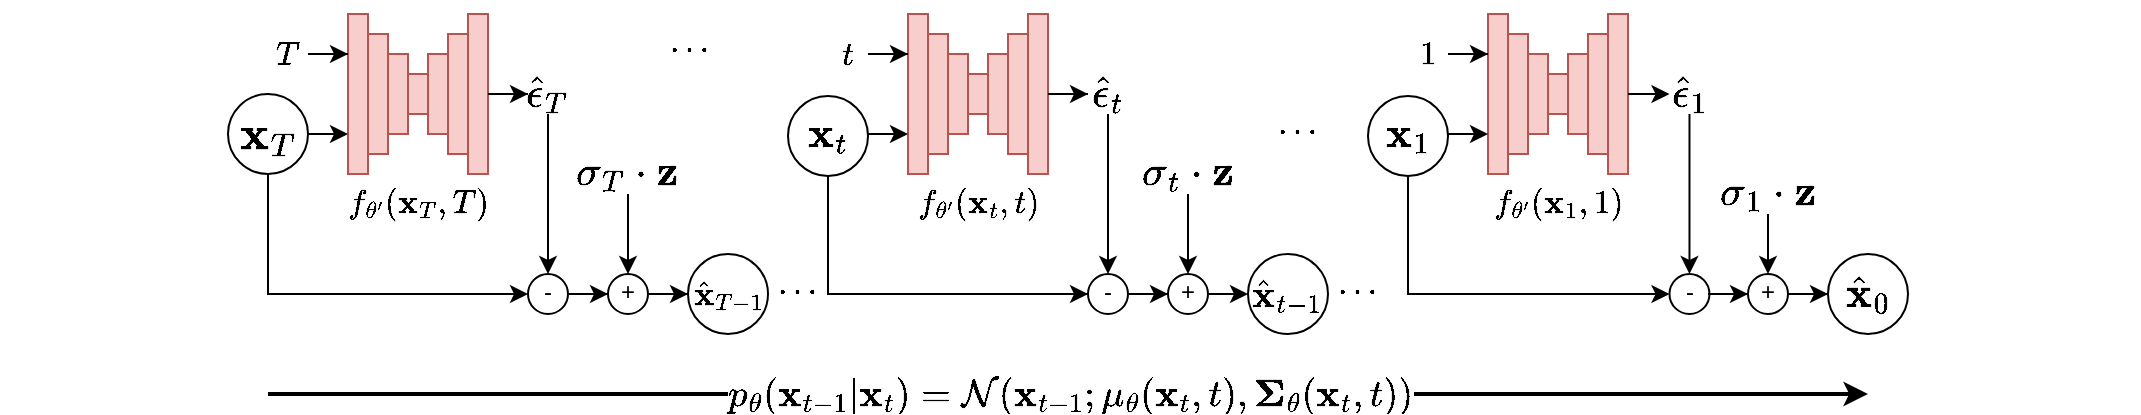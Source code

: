 <mxfile version="24.7.17">
  <diagram name="Page-1" id="1WE568LWMVHtuKM3JDja">
    <mxGraphModel dx="-642" dy="705" grid="1" gridSize="10" guides="1" tooltips="1" connect="1" arrows="1" fold="1" page="1" pageScale="1" pageWidth="827" pageHeight="1169" background="none" math="1" shadow="0">
      <root>
        <mxCell id="0" />
        <mxCell id="1" parent="0" />
        <mxCell id="pY1jZxHgJ3CI3KXNFTr0-70" value="" style="group" parent="1" vertex="1" connectable="0">
          <mxGeometry x="2020" y="180" width="70" height="80" as="geometry" />
        </mxCell>
        <mxCell id="pY1jZxHgJ3CI3KXNFTr0-71" value="" style="rounded=0;whiteSpace=wrap;html=1;fillColor=#f8cecc;strokeColor=#b85450;" parent="pY1jZxHgJ3CI3KXNFTr0-70" vertex="1">
          <mxGeometry width="10" height="80" as="geometry" />
        </mxCell>
        <mxCell id="pY1jZxHgJ3CI3KXNFTr0-72" value="" style="rounded=0;whiteSpace=wrap;html=1;fillColor=#f8cecc;strokeColor=#b85450;" parent="pY1jZxHgJ3CI3KXNFTr0-70" vertex="1">
          <mxGeometry x="10" y="10" width="10" height="60" as="geometry" />
        </mxCell>
        <mxCell id="pY1jZxHgJ3CI3KXNFTr0-73" value="" style="rounded=0;whiteSpace=wrap;html=1;fillColor=#f8cecc;strokeColor=#b85450;" parent="pY1jZxHgJ3CI3KXNFTr0-70" vertex="1">
          <mxGeometry x="20" y="20" width="10" height="40" as="geometry" />
        </mxCell>
        <mxCell id="pY1jZxHgJ3CI3KXNFTr0-74" value="" style="rounded=0;whiteSpace=wrap;html=1;fillColor=#f8cecc;strokeColor=#b85450;" parent="pY1jZxHgJ3CI3KXNFTr0-70" vertex="1">
          <mxGeometry x="30" y="30" width="10" height="20" as="geometry" />
        </mxCell>
        <mxCell id="pY1jZxHgJ3CI3KXNFTr0-75" value="" style="rounded=0;whiteSpace=wrap;html=1;fillColor=#f8cecc;strokeColor=#b85450;" parent="pY1jZxHgJ3CI3KXNFTr0-70" vertex="1">
          <mxGeometry x="40" y="20" width="10" height="40" as="geometry" />
        </mxCell>
        <mxCell id="pY1jZxHgJ3CI3KXNFTr0-76" value="" style="rounded=0;whiteSpace=wrap;html=1;fillColor=#f8cecc;strokeColor=#b85450;" parent="pY1jZxHgJ3CI3KXNFTr0-70" vertex="1">
          <mxGeometry x="50" y="10" width="10" height="60" as="geometry" />
        </mxCell>
        <mxCell id="pY1jZxHgJ3CI3KXNFTr0-77" value="" style="rounded=0;whiteSpace=wrap;html=1;fillColor=#f8cecc;strokeColor=#b85450;" parent="pY1jZxHgJ3CI3KXNFTr0-70" vertex="1">
          <mxGeometry x="60" width="10" height="80" as="geometry" />
        </mxCell>
        <mxCell id="pY1jZxHgJ3CI3KXNFTr0-83" value="" style="group" parent="1" vertex="1" connectable="0">
          <mxGeometry x="2310" y="180" width="70" height="80" as="geometry" />
        </mxCell>
        <mxCell id="pY1jZxHgJ3CI3KXNFTr0-84" value="" style="rounded=0;whiteSpace=wrap;html=1;fillColor=#f8cecc;strokeColor=#b85450;" parent="pY1jZxHgJ3CI3KXNFTr0-83" vertex="1">
          <mxGeometry width="10" height="80" as="geometry" />
        </mxCell>
        <mxCell id="pY1jZxHgJ3CI3KXNFTr0-85" value="" style="rounded=0;whiteSpace=wrap;html=1;fillColor=#f8cecc;strokeColor=#b85450;" parent="pY1jZxHgJ3CI3KXNFTr0-83" vertex="1">
          <mxGeometry x="10" y="10" width="10" height="60" as="geometry" />
        </mxCell>
        <mxCell id="pY1jZxHgJ3CI3KXNFTr0-86" value="" style="rounded=0;whiteSpace=wrap;html=1;fillColor=#f8cecc;strokeColor=#b85450;" parent="pY1jZxHgJ3CI3KXNFTr0-83" vertex="1">
          <mxGeometry x="20" y="20" width="10" height="40" as="geometry" />
        </mxCell>
        <mxCell id="pY1jZxHgJ3CI3KXNFTr0-87" value="" style="rounded=0;whiteSpace=wrap;html=1;fillColor=#f8cecc;strokeColor=#b85450;" parent="pY1jZxHgJ3CI3KXNFTr0-83" vertex="1">
          <mxGeometry x="30" y="30" width="10" height="20" as="geometry" />
        </mxCell>
        <mxCell id="pY1jZxHgJ3CI3KXNFTr0-88" value="" style="rounded=0;whiteSpace=wrap;html=1;fillColor=#f8cecc;strokeColor=#b85450;" parent="pY1jZxHgJ3CI3KXNFTr0-83" vertex="1">
          <mxGeometry x="40" y="20" width="10" height="40" as="geometry" />
        </mxCell>
        <mxCell id="pY1jZxHgJ3CI3KXNFTr0-89" value="" style="rounded=0;whiteSpace=wrap;html=1;fillColor=#f8cecc;strokeColor=#b85450;" parent="pY1jZxHgJ3CI3KXNFTr0-83" vertex="1">
          <mxGeometry x="50" y="10" width="10" height="60" as="geometry" />
        </mxCell>
        <mxCell id="pY1jZxHgJ3CI3KXNFTr0-90" value="" style="rounded=0;whiteSpace=wrap;html=1;fillColor=#f8cecc;strokeColor=#b85450;" parent="pY1jZxHgJ3CI3KXNFTr0-83" vertex="1">
          <mxGeometry x="60" width="10" height="80" as="geometry" />
        </mxCell>
        <mxCell id="pY1jZxHgJ3CI3KXNFTr0-92" value="&#xa;" style="group" parent="1" vertex="1" connectable="0">
          <mxGeometry x="1740" y="180" width="70" height="80" as="geometry" />
        </mxCell>
        <mxCell id="pY1jZxHgJ3CI3KXNFTr0-93" value="" style="rounded=0;whiteSpace=wrap;html=1;fillColor=#f8cecc;strokeColor=#b85450;" parent="pY1jZxHgJ3CI3KXNFTr0-92" vertex="1">
          <mxGeometry width="10" height="80" as="geometry" />
        </mxCell>
        <mxCell id="pY1jZxHgJ3CI3KXNFTr0-94" value="" style="rounded=0;whiteSpace=wrap;html=1;fillColor=#f8cecc;strokeColor=#b85450;" parent="pY1jZxHgJ3CI3KXNFTr0-92" vertex="1">
          <mxGeometry x="10" y="10" width="10" height="60" as="geometry" />
        </mxCell>
        <mxCell id="pY1jZxHgJ3CI3KXNFTr0-95" value="" style="rounded=0;whiteSpace=wrap;html=1;fillColor=#f8cecc;strokeColor=#b85450;" parent="pY1jZxHgJ3CI3KXNFTr0-92" vertex="1">
          <mxGeometry x="20" y="20" width="10" height="40" as="geometry" />
        </mxCell>
        <mxCell id="pY1jZxHgJ3CI3KXNFTr0-96" value="" style="rounded=0;whiteSpace=wrap;html=1;fillColor=#f8cecc;strokeColor=#b85450;" parent="pY1jZxHgJ3CI3KXNFTr0-92" vertex="1">
          <mxGeometry x="30" y="30" width="10" height="20" as="geometry" />
        </mxCell>
        <mxCell id="pY1jZxHgJ3CI3KXNFTr0-97" value="" style="rounded=0;whiteSpace=wrap;html=1;fillColor=#f8cecc;strokeColor=#b85450;" parent="pY1jZxHgJ3CI3KXNFTr0-92" vertex="1">
          <mxGeometry x="40" y="20" width="10" height="40" as="geometry" />
        </mxCell>
        <mxCell id="pY1jZxHgJ3CI3KXNFTr0-98" value="" style="rounded=0;whiteSpace=wrap;html=1;fillColor=#f8cecc;strokeColor=#b85450;" parent="pY1jZxHgJ3CI3KXNFTr0-92" vertex="1">
          <mxGeometry x="50" y="10" width="10" height="60" as="geometry" />
        </mxCell>
        <mxCell id="pY1jZxHgJ3CI3KXNFTr0-99" value="" style="rounded=0;whiteSpace=wrap;html=1;fillColor=#f8cecc;strokeColor=#b85450;" parent="pY1jZxHgJ3CI3KXNFTr0-92" vertex="1">
          <mxGeometry x="60" width="10" height="80" as="geometry" />
        </mxCell>
        <mxCell id="07WBwYcDPkEtQFHiIN-s-1" style="edgeStyle=orthogonalEdgeStyle;rounded=0;orthogonalLoop=1;jettySize=auto;html=1;entryX=0.5;entryY=0;entryDx=0;entryDy=0;" parent="1" source="pY1jZxHgJ3CI3KXNFTr0-109" target="tjQHPkJ3rP1CHwiMBpwy-109" edge="1">
          <mxGeometry relative="1" as="geometry" />
        </mxCell>
        <mxCell id="pY1jZxHgJ3CI3KXNFTr0-109" value="$$\hat{\epsilon}_{T}$$" style="text;html=1;align=center;verticalAlign=middle;whiteSpace=wrap;rounded=0;fontSize=18;" parent="1" vertex="1">
          <mxGeometry x="1830" y="210" width="20" height="20" as="geometry" />
        </mxCell>
        <mxCell id="07WBwYcDPkEtQFHiIN-s-9" style="edgeStyle=orthogonalEdgeStyle;rounded=0;orthogonalLoop=1;jettySize=auto;html=1;entryX=0.5;entryY=0;entryDx=0;entryDy=0;" parent="1" source="pY1jZxHgJ3CI3KXNFTr0-113" target="tjQHPkJ3rP1CHwiMBpwy-119" edge="1">
          <mxGeometry relative="1" as="geometry" />
        </mxCell>
        <mxCell id="pY1jZxHgJ3CI3KXNFTr0-113" value="$$\hat{\epsilon}_{t}$$" style="text;html=1;align=center;verticalAlign=middle;whiteSpace=wrap;rounded=0;fontSize=18;" parent="1" vertex="1">
          <mxGeometry x="2110" y="210" width="20" height="20" as="geometry" />
        </mxCell>
        <mxCell id="07WBwYcDPkEtQFHiIN-s-20" style="edgeStyle=orthogonalEdgeStyle;rounded=0;orthogonalLoop=1;jettySize=auto;html=1;" parent="1" source="pY1jZxHgJ3CI3KXNFTr0-115" target="07WBwYcDPkEtQFHiIN-s-16" edge="1">
          <mxGeometry relative="1" as="geometry" />
        </mxCell>
        <mxCell id="pY1jZxHgJ3CI3KXNFTr0-115" value="$$\hat{\epsilon}_{1}$$" style="text;html=1;align=center;verticalAlign=middle;whiteSpace=wrap;rounded=0;fontSize=18;" parent="1" vertex="1">
          <mxGeometry x="2400.74" y="210" width="20" height="20" as="geometry" />
        </mxCell>
        <mxCell id="pY1jZxHgJ3CI3KXNFTr0-119" value="&lt;font style=&quot;font-size: 16px;&quot;&gt;$$p_\theta(\mathbf{x}_{t-1} \vert \mathbf{x}_t) = \mathcal{N}(\mathbf{x}_{t-1}; \mu_\theta(\mathbf{x}_t, t), \boldsymbol{\Sigma}_\theta(\mathbf{x}_t, t))$$&lt;/font&gt;" style="endArrow=classic;html=1;rounded=0;strokeWidth=2;spacingTop=0;spacingLeft=2;spacingBottom=0;spacingRight=2;startArrow=none;startFill=0;endFill=1;labelBackgroundColor=default;labelBorderColor=none;" parent="1" edge="1">
          <mxGeometry x="0.002" width="50" height="50" relative="1" as="geometry">
            <mxPoint x="1700" y="370" as="sourcePoint" />
            <mxPoint x="2500" y="370" as="targetPoint" />
            <mxPoint as="offset" />
          </mxGeometry>
        </mxCell>
        <mxCell id="pY1jZxHgJ3CI3KXNFTr0-150" value="$$\hat{\mathbf{x}}_{0}$$" style="ellipse;whiteSpace=wrap;html=1;aspect=fixed;fontSize=18;fillColor=default;" parent="1" vertex="1">
          <mxGeometry x="2480" y="300" width="40" height="40" as="geometry" />
        </mxCell>
        <mxCell id="pY1jZxHgJ3CI3KXNFTr0-162" value="$$...$$" style="ellipse;whiteSpace=wrap;html=1;aspect=fixed;fontSize=14;strokeColor=none;fillColor=none;" parent="1" vertex="1">
          <mxGeometry x="1950" y="300" width="30" height="30" as="geometry" />
        </mxCell>
        <mxCell id="pY1jZxHgJ3CI3KXNFTr0-163" value="$$...$$" style="ellipse;whiteSpace=wrap;html=1;aspect=fixed;fontSize=14;strokeColor=none;fillColor=none;" parent="1" vertex="1">
          <mxGeometry x="1890" y="173" width="42" height="42" as="geometry" />
        </mxCell>
        <mxCell id="pY1jZxHgJ3CI3KXNFTr0-276" value="$$f_{\theta&#39;}(\mathbf{x}_T, T)$$" style="text;html=1;align=center;verticalAlign=middle;whiteSpace=wrap;rounded=0;fontSize=14;" parent="1" vertex="1">
          <mxGeometry x="1740" y="260" width="70" height="30" as="geometry" />
        </mxCell>
        <mxCell id="pY1jZxHgJ3CI3KXNFTr0-277" value="$$f_{\theta&#39;}(\mathbf{x}_{t}, t)$$" style="text;html=1;align=center;verticalAlign=middle;whiteSpace=wrap;rounded=0;fontSize=14;" parent="1" vertex="1">
          <mxGeometry x="2020" y="260" width="70" height="30" as="geometry" />
        </mxCell>
        <mxCell id="pY1jZxHgJ3CI3KXNFTr0-278" value="$$f_{\theta&#39;} (\mathbf{x}_{1}, 1)$$" style="text;html=1;align=center;verticalAlign=middle;whiteSpace=wrap;rounded=0;fontSize=14;" parent="1" vertex="1">
          <mxGeometry x="2315" y="260" width="60" height="30" as="geometry" />
        </mxCell>
        <mxCell id="pY1jZxHgJ3CI3KXNFTr0-280" style="edgeStyle=orthogonalEdgeStyle;rounded=0;orthogonalLoop=1;jettySize=auto;html=1;entryX=0;entryY=0.25;entryDx=0;entryDy=0;" parent="1" source="pY1jZxHgJ3CI3KXNFTr0-279" target="pY1jZxHgJ3CI3KXNFTr0-93" edge="1">
          <mxGeometry relative="1" as="geometry" />
        </mxCell>
        <mxCell id="pY1jZxHgJ3CI3KXNFTr0-279" value="$$T$$" style="text;html=1;align=center;verticalAlign=middle;whiteSpace=wrap;rounded=0;fontSize=14;" parent="1" vertex="1">
          <mxGeometry x="1700" y="185" width="20" height="30" as="geometry" />
        </mxCell>
        <mxCell id="pY1jZxHgJ3CI3KXNFTr0-299" style="edgeStyle=orthogonalEdgeStyle;rounded=0;orthogonalLoop=1;jettySize=auto;html=1;entryX=0;entryY=0.25;entryDx=0;entryDy=0;" parent="1" source="pY1jZxHgJ3CI3KXNFTr0-281" target="pY1jZxHgJ3CI3KXNFTr0-71" edge="1">
          <mxGeometry relative="1" as="geometry" />
        </mxCell>
        <mxCell id="pY1jZxHgJ3CI3KXNFTr0-281" value="$$t$$" style="text;html=1;align=center;verticalAlign=middle;whiteSpace=wrap;rounded=0;fontSize=14;" parent="1" vertex="1">
          <mxGeometry x="1980" y="185" width="20" height="30" as="geometry" />
        </mxCell>
        <mxCell id="pY1jZxHgJ3CI3KXNFTr0-310" style="edgeStyle=orthogonalEdgeStyle;rounded=0;orthogonalLoop=1;jettySize=auto;html=1;entryX=0;entryY=0.25;entryDx=0;entryDy=0;" parent="1" source="pY1jZxHgJ3CI3KXNFTr0-284" target="pY1jZxHgJ3CI3KXNFTr0-84" edge="1">
          <mxGeometry relative="1" as="geometry" />
        </mxCell>
        <mxCell id="pY1jZxHgJ3CI3KXNFTr0-284" value="$$1$$" style="text;html=1;align=center;verticalAlign=middle;whiteSpace=wrap;rounded=0;fontSize=14;" parent="1" vertex="1">
          <mxGeometry x="2270" y="185" width="20" height="30" as="geometry" />
        </mxCell>
        <mxCell id="pY1jZxHgJ3CI3KXNFTr0-289" style="edgeStyle=orthogonalEdgeStyle;rounded=0;orthogonalLoop=1;jettySize=auto;html=1;entryX=0;entryY=0.5;entryDx=0;entryDy=0;" parent="1" source="pY1jZxHgJ3CI3KXNFTr0-77" target="pY1jZxHgJ3CI3KXNFTr0-113" edge="1">
          <mxGeometry relative="1" as="geometry" />
        </mxCell>
        <mxCell id="tjQHPkJ3rP1CHwiMBpwy-102" style="edgeStyle=orthogonalEdgeStyle;rounded=0;orthogonalLoop=1;jettySize=auto;html=1;entryX=0;entryY=0.75;entryDx=0;entryDy=0;exitX=1;exitY=0.5;exitDx=0;exitDy=0;" parent="1" source="tjQHPkJ3rP1CHwiMBpwy-76" target="pY1jZxHgJ3CI3KXNFTr0-93" edge="1">
          <mxGeometry relative="1" as="geometry">
            <Array as="points">
              <mxPoint x="1694" y="240" />
            </Array>
          </mxGeometry>
        </mxCell>
        <mxCell id="tjQHPkJ3rP1CHwiMBpwy-76" value="$$\mathbf{x}_{T}$$" style="ellipse;whiteSpace=wrap;html=1;aspect=fixed;fontSize=20;fillColor=default;" parent="1" vertex="1">
          <mxGeometry x="1680" y="220" width="40" height="40" as="geometry" />
        </mxCell>
        <mxCell id="tjQHPkJ3rP1CHwiMBpwy-112" style="edgeStyle=orthogonalEdgeStyle;rounded=0;orthogonalLoop=1;jettySize=auto;html=1;entryX=0;entryY=0.75;entryDx=0;entryDy=0;exitX=0.5;exitY=1;exitDx=0;exitDy=0;" parent="1" source="tjQHPkJ3rP1CHwiMBpwy-77" target="pY1jZxHgJ3CI3KXNFTr0-71" edge="1">
          <mxGeometry relative="1" as="geometry">
            <Array as="points">
              <mxPoint x="1979.75" y="240" />
            </Array>
          </mxGeometry>
        </mxCell>
        <mxCell id="tjQHPkJ3rP1CHwiMBpwy-118" style="edgeStyle=orthogonalEdgeStyle;rounded=0;orthogonalLoop=1;jettySize=auto;html=1;entryX=0;entryY=0.5;entryDx=0;entryDy=0;" parent="1" source="07WBwYcDPkEtQFHiIN-s-11" target="tjQHPkJ3rP1CHwiMBpwy-117" edge="1">
          <mxGeometry relative="1" as="geometry">
            <Array as="points">
              <mxPoint x="2000" y="320" />
            </Array>
          </mxGeometry>
        </mxCell>
        <mxCell id="tjQHPkJ3rP1CHwiMBpwy-77" value="$$\mathbf{x}_{t}$$" style="ellipse;whiteSpace=wrap;html=1;aspect=fixed;fontSize=18;fillColor=default;" parent="1" vertex="1">
          <mxGeometry x="1960" y="221" width="40" height="40" as="geometry" />
        </mxCell>
        <mxCell id="tjQHPkJ3rP1CHwiMBpwy-129" style="edgeStyle=orthogonalEdgeStyle;rounded=0;orthogonalLoop=1;jettySize=auto;html=1;entryX=0;entryY=0.75;entryDx=0;entryDy=0;" parent="1" source="tjQHPkJ3rP1CHwiMBpwy-84" target="pY1jZxHgJ3CI3KXNFTr0-84" edge="1">
          <mxGeometry relative="1" as="geometry">
            <Array as="points">
              <mxPoint x="2270" y="240" />
            </Array>
          </mxGeometry>
        </mxCell>
        <mxCell id="tjQHPkJ3rP1CHwiMBpwy-84" value="$$\mathbf{x}_{1}$$" style="ellipse;whiteSpace=wrap;html=1;aspect=fixed;fontSize=18;fillColor=default;" parent="1" vertex="1">
          <mxGeometry x="2250" y="221" width="40" height="40" as="geometry" />
        </mxCell>
        <mxCell id="tjQHPkJ3rP1CHwiMBpwy-101" style="edgeStyle=orthogonalEdgeStyle;rounded=0;orthogonalLoop=1;jettySize=auto;html=1;entryX=0;entryY=0.5;entryDx=0;entryDy=0;" parent="1" source="pY1jZxHgJ3CI3KXNFTr0-99" target="pY1jZxHgJ3CI3KXNFTr0-109" edge="1">
          <mxGeometry relative="1" as="geometry" />
        </mxCell>
        <mxCell id="tjQHPkJ3rP1CHwiMBpwy-106" value="$$\hat{\mathbf{x}}_{T-1}$$" style="ellipse;whiteSpace=wrap;html=1;aspect=fixed;fontSize=14;fillColor=default;" parent="1" vertex="1">
          <mxGeometry x="1910" y="300" width="40" height="40" as="geometry" />
        </mxCell>
        <mxCell id="tjQHPkJ3rP1CHwiMBpwy-110" value="" style="edgeStyle=orthogonalEdgeStyle;rounded=0;orthogonalLoop=1;jettySize=auto;html=1;entryX=0;entryY=0.5;entryDx=0;entryDy=0;exitX=0.5;exitY=1;exitDx=0;exitDy=0;" parent="1" source="tjQHPkJ3rP1CHwiMBpwy-76" target="tjQHPkJ3rP1CHwiMBpwy-109" edge="1">
          <mxGeometry relative="1" as="geometry">
            <mxPoint x="1700" y="120" as="sourcePoint" />
            <mxPoint x="1950" y="320" as="targetPoint" />
            <Array as="points">
              <mxPoint x="1700" y="320" />
            </Array>
          </mxGeometry>
        </mxCell>
        <mxCell id="tjQHPkJ3rP1CHwiMBpwy-111" style="edgeStyle=orthogonalEdgeStyle;rounded=0;orthogonalLoop=1;jettySize=auto;html=1;entryX=0;entryY=0.5;entryDx=0;entryDy=0;" parent="1" source="07WBwYcDPkEtQFHiIN-s-2" target="tjQHPkJ3rP1CHwiMBpwy-106" edge="1">
          <mxGeometry relative="1" as="geometry" />
        </mxCell>
        <mxCell id="tjQHPkJ3rP1CHwiMBpwy-109" value="-" style="ellipse;whiteSpace=wrap;html=1;spacingTop=-2;" parent="1" vertex="1">
          <mxGeometry x="1830" y="310" width="20" height="20" as="geometry" />
        </mxCell>
        <mxCell id="tjQHPkJ3rP1CHwiMBpwy-116" style="edgeStyle=orthogonalEdgeStyle;rounded=0;orthogonalLoop=1;jettySize=auto;html=1;entryX=0;entryY=0.5;entryDx=0;entryDy=0;" parent="1" source="pY1jZxHgJ3CI3KXNFTr0-90" target="pY1jZxHgJ3CI3KXNFTr0-115" edge="1">
          <mxGeometry relative="1" as="geometry" />
        </mxCell>
        <mxCell id="tjQHPkJ3rP1CHwiMBpwy-117" value="$$\hat{\mathbf{x}}_{t-1}$$" style="ellipse;whiteSpace=wrap;html=1;aspect=fixed;fontSize=16;fillColor=default;" parent="1" vertex="1">
          <mxGeometry x="2190" y="300" width="40" height="40" as="geometry" />
        </mxCell>
        <mxCell id="tjQHPkJ3rP1CHwiMBpwy-120" value="" style="edgeStyle=orthogonalEdgeStyle;rounded=0;orthogonalLoop=1;jettySize=auto;html=1;entryX=0;entryY=0.5;entryDx=0;entryDy=0;exitX=0.5;exitY=1;exitDx=0;exitDy=0;" parent="1" source="tjQHPkJ3rP1CHwiMBpwy-77" target="tjQHPkJ3rP1CHwiMBpwy-119" edge="1">
          <mxGeometry relative="1" as="geometry">
            <mxPoint x="1979.75" y="120" as="sourcePoint" />
            <mxPoint x="2169.75" y="320" as="targetPoint" />
            <Array as="points">
              <mxPoint x="1980" y="320" />
            </Array>
          </mxGeometry>
        </mxCell>
        <mxCell id="tjQHPkJ3rP1CHwiMBpwy-119" value="-" style="ellipse;whiteSpace=wrap;html=1;spacingTop=-2;" parent="1" vertex="1">
          <mxGeometry x="2110" y="310" width="20" height="20" as="geometry" />
        </mxCell>
        <mxCell id="tjQHPkJ3rP1CHwiMBpwy-122" value="$$...$$" style="ellipse;whiteSpace=wrap;html=1;aspect=fixed;fontSize=14;strokeColor=none;fillColor=none;" parent="1" vertex="1">
          <mxGeometry x="2200" y="220" width="30" height="30" as="geometry" />
        </mxCell>
        <mxCell id="07WBwYcDPkEtQFHiIN-s-3" value="" style="edgeStyle=orthogonalEdgeStyle;rounded=0;orthogonalLoop=1;jettySize=auto;html=1;entryX=0;entryY=0.5;entryDx=0;entryDy=0;" parent="1" source="tjQHPkJ3rP1CHwiMBpwy-109" target="07WBwYcDPkEtQFHiIN-s-2" edge="1">
          <mxGeometry relative="1" as="geometry">
            <mxPoint x="1850" y="320" as="sourcePoint" />
            <mxPoint x="1890" y="320" as="targetPoint" />
          </mxGeometry>
        </mxCell>
        <mxCell id="07WBwYcDPkEtQFHiIN-s-2" value="+" style="ellipse;whiteSpace=wrap;html=1;spacingTop=-2;" parent="1" vertex="1">
          <mxGeometry x="1870" y="310" width="20" height="20" as="geometry" />
        </mxCell>
        <mxCell id="07WBwYcDPkEtQFHiIN-s-7" style="edgeStyle=orthogonalEdgeStyle;rounded=0;orthogonalLoop=1;jettySize=auto;html=1;entryX=0.5;entryY=0;entryDx=0;entryDy=0;" parent="1" source="07WBwYcDPkEtQFHiIN-s-5" target="07WBwYcDPkEtQFHiIN-s-2" edge="1">
          <mxGeometry relative="1" as="geometry" />
        </mxCell>
        <mxCell id="07WBwYcDPkEtQFHiIN-s-5" value="$$\sigma_{T} \cdot \mathbf{z}$$" style="text;html=1;align=center;verticalAlign=middle;whiteSpace=wrap;rounded=0;fontSize=18;" parent="1" vertex="1">
          <mxGeometry x="1855" y="250" width="50" height="20" as="geometry" />
        </mxCell>
        <mxCell id="07WBwYcDPkEtQFHiIN-s-25" style="edgeStyle=orthogonalEdgeStyle;rounded=0;orthogonalLoop=1;jettySize=auto;html=1;" parent="1" source="07WBwYcDPkEtQFHiIN-s-10" target="07WBwYcDPkEtQFHiIN-s-11" edge="1">
          <mxGeometry relative="1" as="geometry" />
        </mxCell>
        <mxCell id="07WBwYcDPkEtQFHiIN-s-10" value="$$\sigma_{t} \cdot \mathbf{z}$$" style="text;html=1;align=center;verticalAlign=middle;whiteSpace=wrap;rounded=0;fontSize=18;" parent="1" vertex="1">
          <mxGeometry x="2135" y="250" width="50" height="20" as="geometry" />
        </mxCell>
        <mxCell id="07WBwYcDPkEtQFHiIN-s-12" value="" style="edgeStyle=orthogonalEdgeStyle;rounded=0;orthogonalLoop=1;jettySize=auto;html=1;entryX=0;entryY=0.5;entryDx=0;entryDy=0;" parent="1" source="tjQHPkJ3rP1CHwiMBpwy-119" target="07WBwYcDPkEtQFHiIN-s-11" edge="1">
          <mxGeometry relative="1" as="geometry">
            <Array as="points" />
            <mxPoint x="2110" y="320" as="sourcePoint" />
            <mxPoint x="2170" y="320" as="targetPoint" />
          </mxGeometry>
        </mxCell>
        <mxCell id="07WBwYcDPkEtQFHiIN-s-11" value="+" style="ellipse;whiteSpace=wrap;html=1;spacingTop=-2;" parent="1" vertex="1">
          <mxGeometry x="2150" y="310" width="20" height="20" as="geometry" />
        </mxCell>
        <mxCell id="07WBwYcDPkEtQFHiIN-s-23" style="edgeStyle=orthogonalEdgeStyle;rounded=0;orthogonalLoop=1;jettySize=auto;html=1;" parent="1" source="07WBwYcDPkEtQFHiIN-s-14" target="tjQHPkJ3rP1CHwiMBpwy-97" edge="1">
          <mxGeometry relative="1" as="geometry" />
        </mxCell>
        <mxCell id="07WBwYcDPkEtQFHiIN-s-14" value="$$\sigma_{1} \cdot \mathbf{z}$$" style="text;html=1;align=center;verticalAlign=middle;whiteSpace=wrap;rounded=0;fontSize=18;" parent="1" vertex="1">
          <mxGeometry x="2425" y="260" width="50" height="20" as="geometry" />
        </mxCell>
        <mxCell id="07WBwYcDPkEtQFHiIN-s-17" value="" style="edgeStyle=orthogonalEdgeStyle;rounded=0;orthogonalLoop=1;jettySize=auto;html=1;entryX=0;entryY=0.5;entryDx=0;entryDy=0;exitX=0.5;exitY=1;exitDx=0;exitDy=0;" parent="1" source="tjQHPkJ3rP1CHwiMBpwy-84" target="07WBwYcDPkEtQFHiIN-s-16" edge="1">
          <mxGeometry relative="1" as="geometry">
            <Array as="points" />
            <mxPoint x="2270" y="261" as="sourcePoint" />
            <mxPoint x="2460" y="320" as="targetPoint" />
          </mxGeometry>
        </mxCell>
        <mxCell id="07WBwYcDPkEtQFHiIN-s-18" style="edgeStyle=orthogonalEdgeStyle;rounded=0;orthogonalLoop=1;jettySize=auto;html=1;entryX=0;entryY=0.5;entryDx=0;entryDy=0;" parent="1" source="tjQHPkJ3rP1CHwiMBpwy-97" target="pY1jZxHgJ3CI3KXNFTr0-150" edge="1">
          <mxGeometry relative="1" as="geometry" />
        </mxCell>
        <mxCell id="07WBwYcDPkEtQFHiIN-s-16" value="-" style="ellipse;whiteSpace=wrap;html=1;spacingTop=-2;" parent="1" vertex="1">
          <mxGeometry x="2400.74" y="310" width="20" height="20" as="geometry" />
        </mxCell>
        <mxCell id="07WBwYcDPkEtQFHiIN-s-19" value="" style="edgeStyle=orthogonalEdgeStyle;rounded=0;orthogonalLoop=1;jettySize=auto;html=1;entryX=0;entryY=0.5;entryDx=0;entryDy=0;" parent="1" source="07WBwYcDPkEtQFHiIN-s-16" target="tjQHPkJ3rP1CHwiMBpwy-97" edge="1">
          <mxGeometry relative="1" as="geometry">
            <mxPoint x="2421" y="320" as="sourcePoint" />
            <mxPoint x="2480" y="320" as="targetPoint" />
          </mxGeometry>
        </mxCell>
        <mxCell id="tjQHPkJ3rP1CHwiMBpwy-97" value="+" style="ellipse;whiteSpace=wrap;html=1;spacingTop=-2;" parent="1" vertex="1">
          <mxGeometry x="2440" y="310" width="20" height="20" as="geometry" />
        </mxCell>
        <mxCell id="07WBwYcDPkEtQFHiIN-s-24" value="$$...$$" style="ellipse;whiteSpace=wrap;html=1;aspect=fixed;fontSize=14;strokeColor=none;fillColor=none;" parent="1" vertex="1">
          <mxGeometry x="2230" y="300" width="30" height="30" as="geometry" />
        </mxCell>
      </root>
    </mxGraphModel>
  </diagram>
</mxfile>
